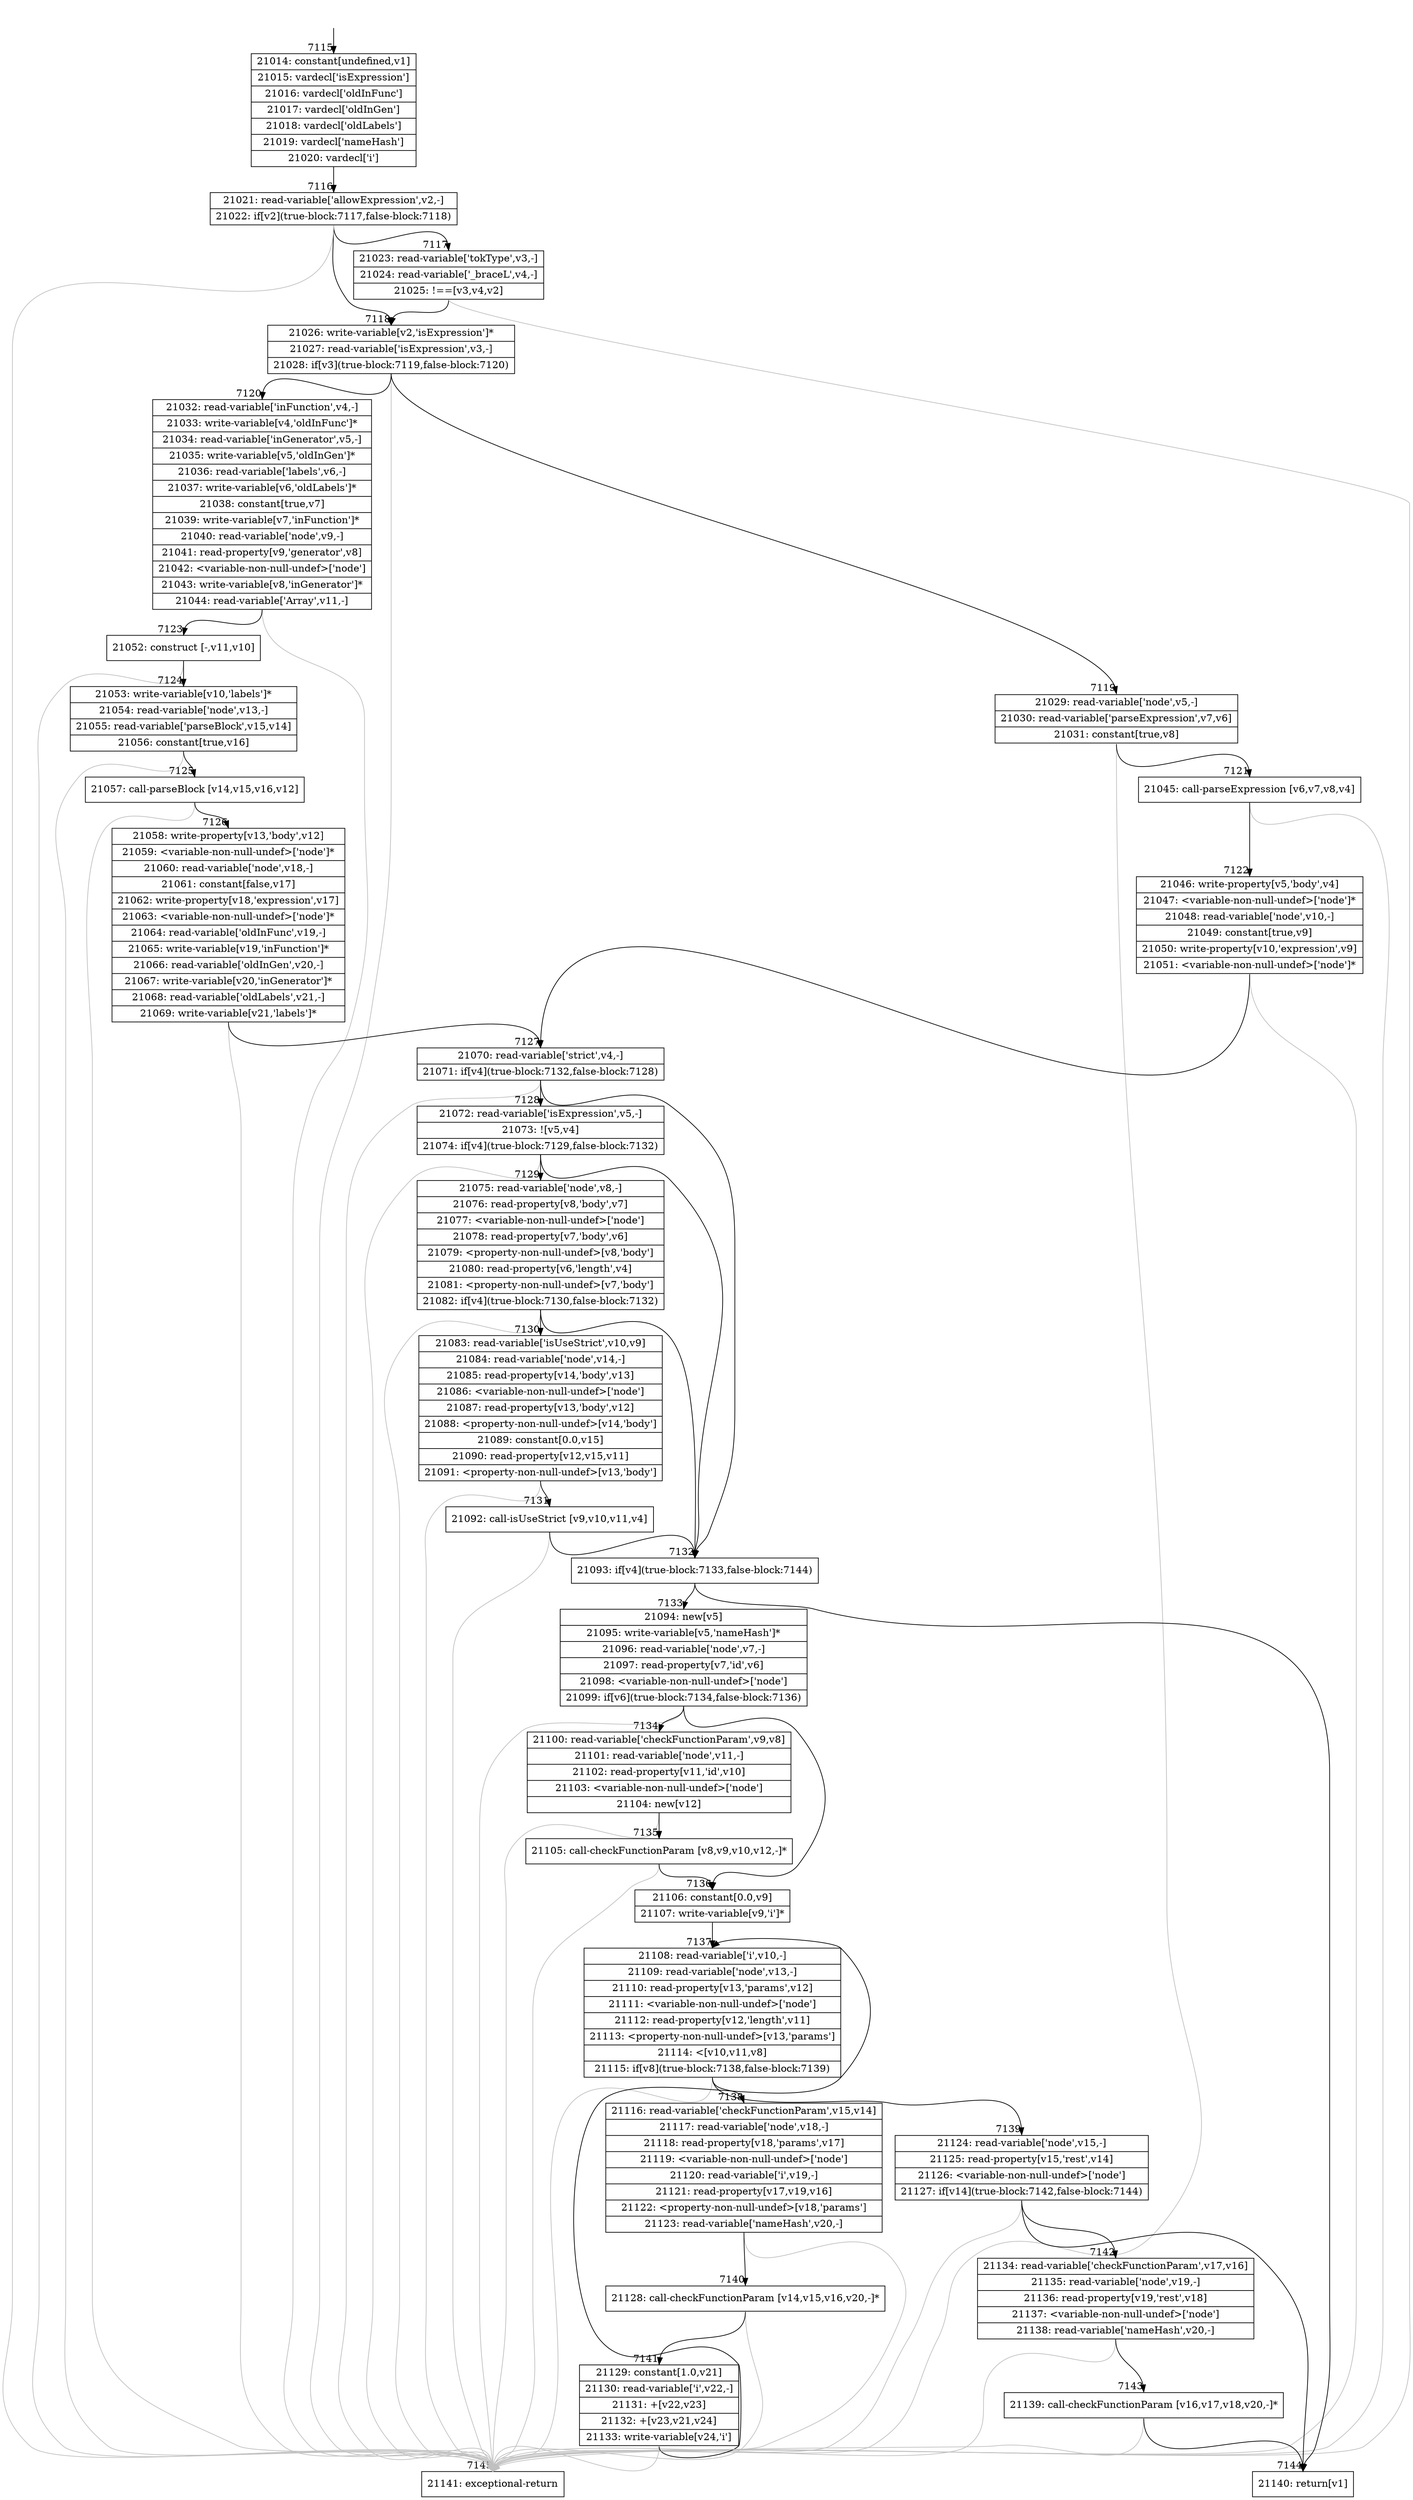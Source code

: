 digraph {
rankdir="TD"
BB_entry389[shape=none,label=""];
BB_entry389 -> BB7115 [tailport=s, headport=n, headlabel="    7115"]
BB7115 [shape=record label="{21014: constant[undefined,v1]|21015: vardecl['isExpression']|21016: vardecl['oldInFunc']|21017: vardecl['oldInGen']|21018: vardecl['oldLabels']|21019: vardecl['nameHash']|21020: vardecl['i']}" ] 
BB7115 -> BB7116 [tailport=s, headport=n, headlabel="      7116"]
BB7116 [shape=record label="{21021: read-variable['allowExpression',v2,-]|21022: if[v2](true-block:7117,false-block:7118)}" ] 
BB7116 -> BB7118 [tailport=s, headport=n, headlabel="      7118"]
BB7116 -> BB7117 [tailport=s, headport=n, headlabel="      7117"]
BB7116 -> BB7145 [tailport=s, headport=n, color=gray, headlabel="      7145"]
BB7117 [shape=record label="{21023: read-variable['tokType',v3,-]|21024: read-variable['_braceL',v4,-]|21025: !==[v3,v4,v2]}" ] 
BB7117 -> BB7118 [tailport=s, headport=n]
BB7117 -> BB7145 [tailport=s, headport=n, color=gray]
BB7118 [shape=record label="{21026: write-variable[v2,'isExpression']*|21027: read-variable['isExpression',v3,-]|21028: if[v3](true-block:7119,false-block:7120)}" ] 
BB7118 -> BB7119 [tailport=s, headport=n, headlabel="      7119"]
BB7118 -> BB7120 [tailport=s, headport=n, headlabel="      7120"]
BB7118 -> BB7145 [tailport=s, headport=n, color=gray]
BB7119 [shape=record label="{21029: read-variable['node',v5,-]|21030: read-variable['parseExpression',v7,v6]|21031: constant[true,v8]}" ] 
BB7119 -> BB7121 [tailport=s, headport=n, headlabel="      7121"]
BB7119 -> BB7145 [tailport=s, headport=n, color=gray]
BB7120 [shape=record label="{21032: read-variable['inFunction',v4,-]|21033: write-variable[v4,'oldInFunc']*|21034: read-variable['inGenerator',v5,-]|21035: write-variable[v5,'oldInGen']*|21036: read-variable['labels',v6,-]|21037: write-variable[v6,'oldLabels']*|21038: constant[true,v7]|21039: write-variable[v7,'inFunction']*|21040: read-variable['node',v9,-]|21041: read-property[v9,'generator',v8]|21042: \<variable-non-null-undef\>['node']|21043: write-variable[v8,'inGenerator']*|21044: read-variable['Array',v11,-]}" ] 
BB7120 -> BB7123 [tailport=s, headport=n, headlabel="      7123"]
BB7120 -> BB7145 [tailport=s, headport=n, color=gray]
BB7121 [shape=record label="{21045: call-parseExpression [v6,v7,v8,v4]}" ] 
BB7121 -> BB7122 [tailport=s, headport=n, headlabel="      7122"]
BB7121 -> BB7145 [tailport=s, headport=n, color=gray]
BB7122 [shape=record label="{21046: write-property[v5,'body',v4]|21047: \<variable-non-null-undef\>['node']*|21048: read-variable['node',v10,-]|21049: constant[true,v9]|21050: write-property[v10,'expression',v9]|21051: \<variable-non-null-undef\>['node']*}" ] 
BB7122 -> BB7127 [tailport=s, headport=n, headlabel="      7127"]
BB7122 -> BB7145 [tailport=s, headport=n, color=gray]
BB7123 [shape=record label="{21052: construct [-,v11,v10]}" ] 
BB7123 -> BB7124 [tailport=s, headport=n, headlabel="      7124"]
BB7123 -> BB7145 [tailport=s, headport=n, color=gray]
BB7124 [shape=record label="{21053: write-variable[v10,'labels']*|21054: read-variable['node',v13,-]|21055: read-variable['parseBlock',v15,v14]|21056: constant[true,v16]}" ] 
BB7124 -> BB7125 [tailport=s, headport=n, headlabel="      7125"]
BB7124 -> BB7145 [tailport=s, headport=n, color=gray]
BB7125 [shape=record label="{21057: call-parseBlock [v14,v15,v16,v12]}" ] 
BB7125 -> BB7126 [tailport=s, headport=n, headlabel="      7126"]
BB7125 -> BB7145 [tailport=s, headport=n, color=gray]
BB7126 [shape=record label="{21058: write-property[v13,'body',v12]|21059: \<variable-non-null-undef\>['node']*|21060: read-variable['node',v18,-]|21061: constant[false,v17]|21062: write-property[v18,'expression',v17]|21063: \<variable-non-null-undef\>['node']*|21064: read-variable['oldInFunc',v19,-]|21065: write-variable[v19,'inFunction']*|21066: read-variable['oldInGen',v20,-]|21067: write-variable[v20,'inGenerator']*|21068: read-variable['oldLabels',v21,-]|21069: write-variable[v21,'labels']*}" ] 
BB7126 -> BB7127 [tailport=s, headport=n]
BB7126 -> BB7145 [tailport=s, headport=n, color=gray]
BB7127 [shape=record label="{21070: read-variable['strict',v4,-]|21071: if[v4](true-block:7132,false-block:7128)}" ] 
BB7127 -> BB7132 [tailport=s, headport=n, headlabel="      7132"]
BB7127 -> BB7128 [tailport=s, headport=n, headlabel="      7128"]
BB7127 -> BB7145 [tailport=s, headport=n, color=gray]
BB7128 [shape=record label="{21072: read-variable['isExpression',v5,-]|21073: ![v5,v4]|21074: if[v4](true-block:7129,false-block:7132)}" ] 
BB7128 -> BB7132 [tailport=s, headport=n]
BB7128 -> BB7129 [tailport=s, headport=n, headlabel="      7129"]
BB7128 -> BB7145 [tailport=s, headport=n, color=gray]
BB7129 [shape=record label="{21075: read-variable['node',v8,-]|21076: read-property[v8,'body',v7]|21077: \<variable-non-null-undef\>['node']|21078: read-property[v7,'body',v6]|21079: \<property-non-null-undef\>[v8,'body']|21080: read-property[v6,'length',v4]|21081: \<property-non-null-undef\>[v7,'body']|21082: if[v4](true-block:7130,false-block:7132)}" ] 
BB7129 -> BB7132 [tailport=s, headport=n]
BB7129 -> BB7130 [tailport=s, headport=n, headlabel="      7130"]
BB7129 -> BB7145 [tailport=s, headport=n, color=gray]
BB7130 [shape=record label="{21083: read-variable['isUseStrict',v10,v9]|21084: read-variable['node',v14,-]|21085: read-property[v14,'body',v13]|21086: \<variable-non-null-undef\>['node']|21087: read-property[v13,'body',v12]|21088: \<property-non-null-undef\>[v14,'body']|21089: constant[0.0,v15]|21090: read-property[v12,v15,v11]|21091: \<property-non-null-undef\>[v13,'body']}" ] 
BB7130 -> BB7131 [tailport=s, headport=n, headlabel="      7131"]
BB7130 -> BB7145 [tailport=s, headport=n, color=gray]
BB7131 [shape=record label="{21092: call-isUseStrict [v9,v10,v11,v4]}" ] 
BB7131 -> BB7132 [tailport=s, headport=n]
BB7131 -> BB7145 [tailport=s, headport=n, color=gray]
BB7132 [shape=record label="{21093: if[v4](true-block:7133,false-block:7144)}" ] 
BB7132 -> BB7133 [tailport=s, headport=n, headlabel="      7133"]
BB7132 -> BB7144 [tailport=s, headport=n, headlabel="      7144"]
BB7133 [shape=record label="{21094: new[v5]|21095: write-variable[v5,'nameHash']*|21096: read-variable['node',v7,-]|21097: read-property[v7,'id',v6]|21098: \<variable-non-null-undef\>['node']|21099: if[v6](true-block:7134,false-block:7136)}" ] 
BB7133 -> BB7134 [tailport=s, headport=n, headlabel="      7134"]
BB7133 -> BB7136 [tailport=s, headport=n, headlabel="      7136"]
BB7133 -> BB7145 [tailport=s, headport=n, color=gray]
BB7134 [shape=record label="{21100: read-variable['checkFunctionParam',v9,v8]|21101: read-variable['node',v11,-]|21102: read-property[v11,'id',v10]|21103: \<variable-non-null-undef\>['node']|21104: new[v12]}" ] 
BB7134 -> BB7135 [tailport=s, headport=n, headlabel="      7135"]
BB7134 -> BB7145 [tailport=s, headport=n, color=gray]
BB7135 [shape=record label="{21105: call-checkFunctionParam [v8,v9,v10,v12,-]*}" ] 
BB7135 -> BB7136 [tailport=s, headport=n]
BB7135 -> BB7145 [tailport=s, headport=n, color=gray]
BB7136 [shape=record label="{21106: constant[0.0,v9]|21107: write-variable[v9,'i']*}" ] 
BB7136 -> BB7137 [tailport=s, headport=n, headlabel="      7137"]
BB7137 [shape=record label="{21108: read-variable['i',v10,-]|21109: read-variable['node',v13,-]|21110: read-property[v13,'params',v12]|21111: \<variable-non-null-undef\>['node']|21112: read-property[v12,'length',v11]|21113: \<property-non-null-undef\>[v13,'params']|21114: \<[v10,v11,v8]|21115: if[v8](true-block:7138,false-block:7139)}" ] 
BB7137 -> BB7138 [tailport=s, headport=n, headlabel="      7138"]
BB7137 -> BB7139 [tailport=s, headport=n, headlabel="      7139"]
BB7137 -> BB7145 [tailport=s, headport=n, color=gray]
BB7138 [shape=record label="{21116: read-variable['checkFunctionParam',v15,v14]|21117: read-variable['node',v18,-]|21118: read-property[v18,'params',v17]|21119: \<variable-non-null-undef\>['node']|21120: read-variable['i',v19,-]|21121: read-property[v17,v19,v16]|21122: \<property-non-null-undef\>[v18,'params']|21123: read-variable['nameHash',v20,-]}" ] 
BB7138 -> BB7140 [tailport=s, headport=n, headlabel="      7140"]
BB7138 -> BB7145 [tailport=s, headport=n, color=gray]
BB7139 [shape=record label="{21124: read-variable['node',v15,-]|21125: read-property[v15,'rest',v14]|21126: \<variable-non-null-undef\>['node']|21127: if[v14](true-block:7142,false-block:7144)}" ] 
BB7139 -> BB7142 [tailport=s, headport=n, headlabel="      7142"]
BB7139 -> BB7144 [tailport=s, headport=n]
BB7139 -> BB7145 [tailport=s, headport=n, color=gray]
BB7140 [shape=record label="{21128: call-checkFunctionParam [v14,v15,v16,v20,-]*}" ] 
BB7140 -> BB7141 [tailport=s, headport=n, headlabel="      7141"]
BB7140 -> BB7145 [tailport=s, headport=n, color=gray]
BB7141 [shape=record label="{21129: constant[1.0,v21]|21130: read-variable['i',v22,-]|21131: +[v22,v23]|21132: +[v23,v21,v24]|21133: write-variable[v24,'i']}" ] 
BB7141 -> BB7137 [tailport=s, headport=n]
BB7141 -> BB7145 [tailport=s, headport=n, color=gray]
BB7142 [shape=record label="{21134: read-variable['checkFunctionParam',v17,v16]|21135: read-variable['node',v19,-]|21136: read-property[v19,'rest',v18]|21137: \<variable-non-null-undef\>['node']|21138: read-variable['nameHash',v20,-]}" ] 
BB7142 -> BB7143 [tailport=s, headport=n, headlabel="      7143"]
BB7142 -> BB7145 [tailport=s, headport=n, color=gray]
BB7143 [shape=record label="{21139: call-checkFunctionParam [v16,v17,v18,v20,-]*}" ] 
BB7143 -> BB7144 [tailport=s, headport=n]
BB7143 -> BB7145 [tailport=s, headport=n, color=gray]
BB7144 [shape=record label="{21140: return[v1]}" ] 
BB7145 [shape=record label="{21141: exceptional-return}" ] 
//#$~ 6852
}
